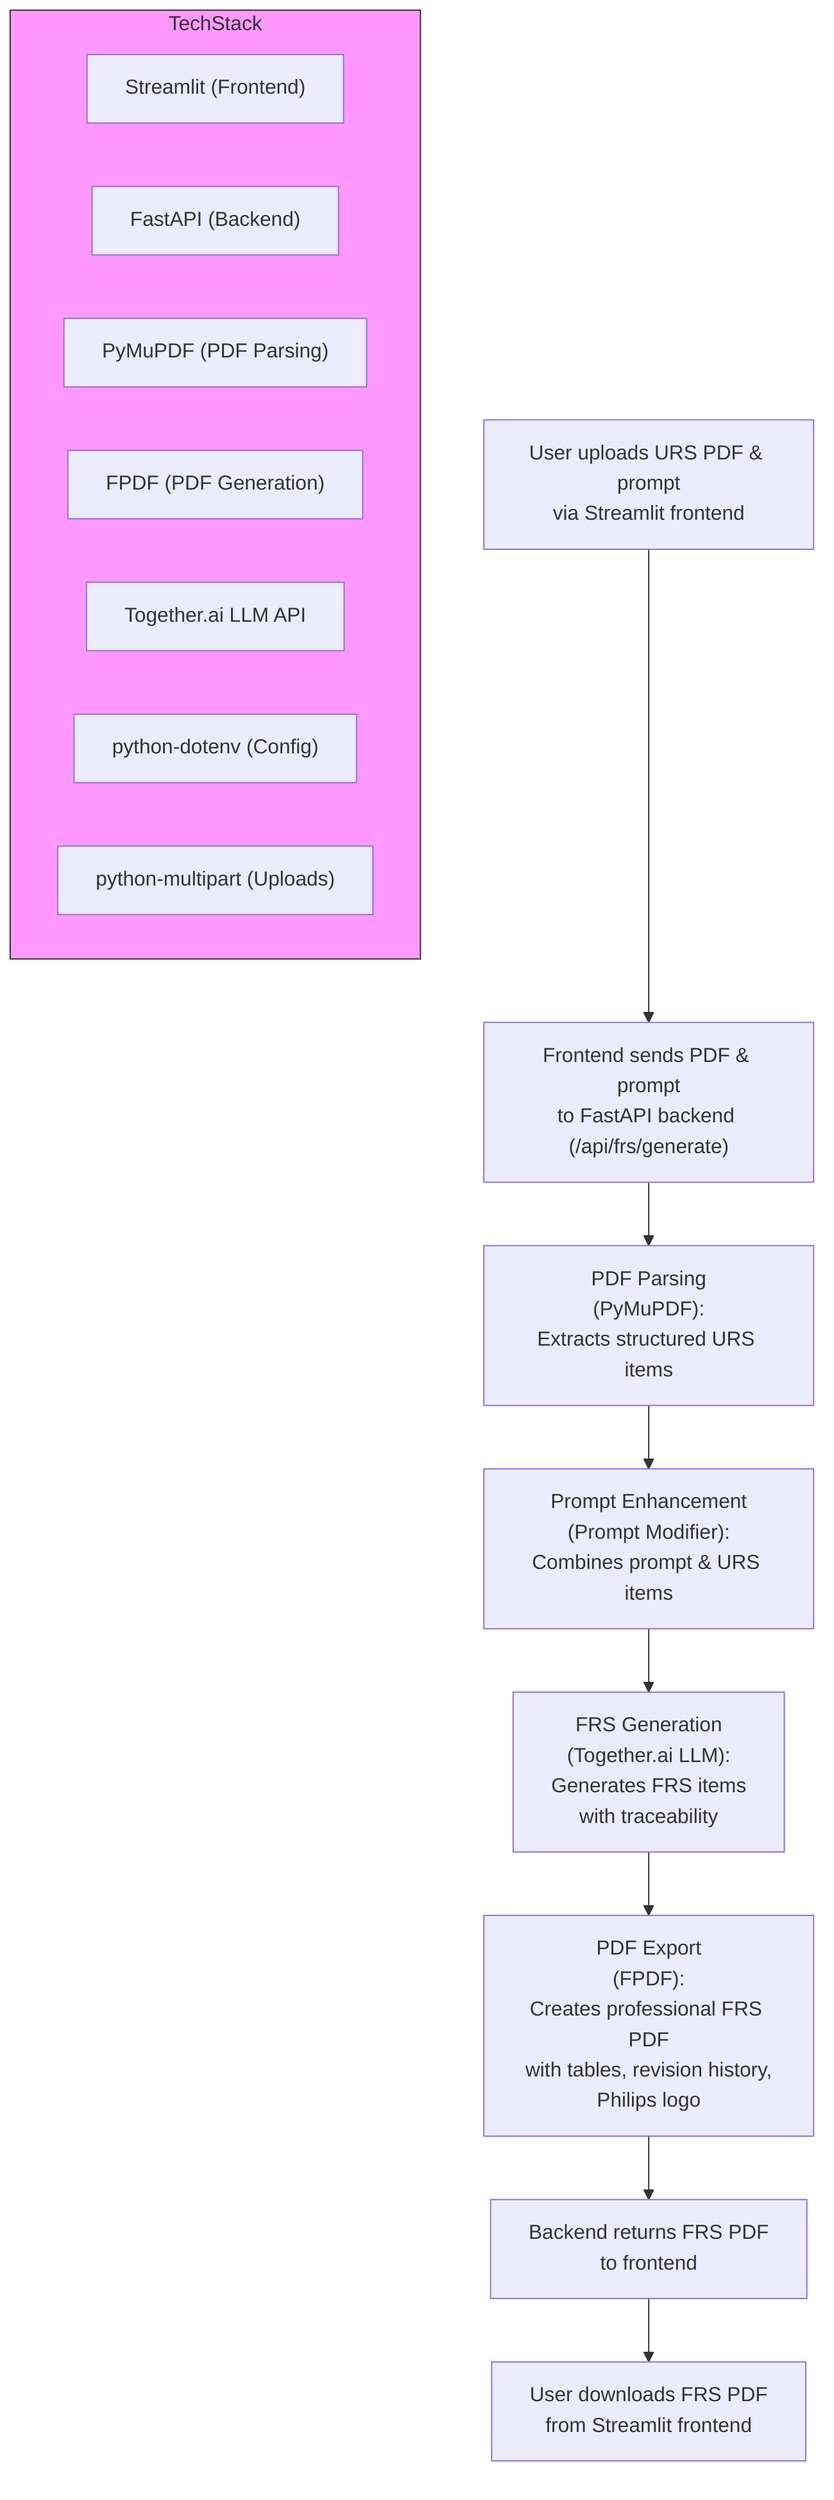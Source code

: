 flowchart TD
    A["User uploads URS PDF & prompt<br/>via Streamlit frontend"] --> B["Frontend sends PDF & prompt<br/>to FastAPI backend (/api/frs/generate)"]
    B --> C["PDF Parsing<br/>(PyMuPDF):<br/>Extracts structured URS items"]
    C --> D["Prompt Enhancement<br/>(Prompt Modifier):<br/>Combines prompt & URS items"]
    D --> E["FRS Generation<br/>(Together.ai LLM):<br/>Generates FRS items<br/>with traceability"]
    E --> F["PDF Export<br/>(FPDF):<br/>Creates professional FRS PDF<br/>with tables, revision history,<br/>Philips logo"]
    F --> G["Backend returns FRS PDF<br/>to frontend"]
    G --> H["User downloads FRS PDF<br/>from Streamlit frontend"]

    subgraph TechStack
      I1["Streamlit (Frontend)"]
      I2["FastAPI (Backend)"]
      I3["PyMuPDF (PDF Parsing)"]
      I4["FPDF (PDF Generation)"]
      I5["Together.ai LLM API"]
      I6["python-dotenv (Config)"]
      I7["python-multipart (Uploads)"]
    end

    style TechStack fill:#f9f,stroke:#333,stroke-width:1px
